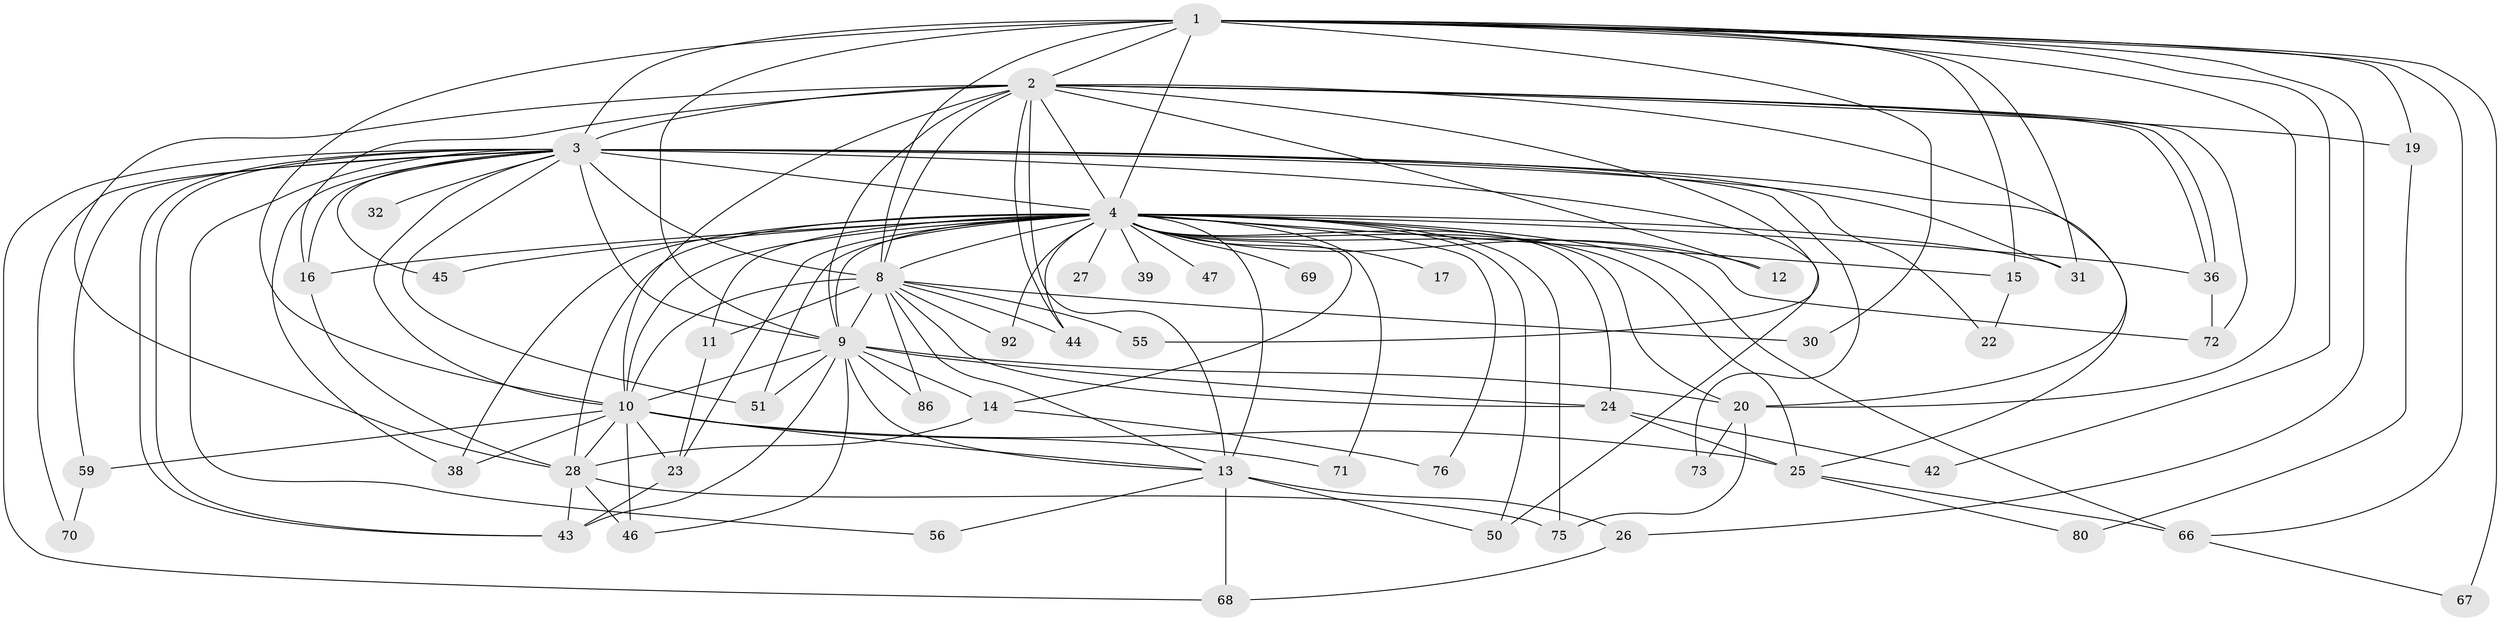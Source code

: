 // original degree distribution, {19: 0.018691588785046728, 21: 0.009345794392523364, 20: 0.018691588785046728, 27: 0.009345794392523364, 16: 0.009345794392523364, 39: 0.009345794392523364, 14: 0.009345794392523364, 18: 0.009345794392523364, 3: 0.24299065420560748, 2: 0.514018691588785, 10: 0.009345794392523364, 5: 0.037383177570093455, 4: 0.09345794392523364, 7: 0.009345794392523364}
// Generated by graph-tools (version 1.1) at 2025/13/03/09/25 04:13:40]
// undirected, 53 vertices, 134 edges
graph export_dot {
graph [start="1"]
  node [color=gray90,style=filled];
  1;
  2 [super="+79+34+35"];
  3 [super="+57+5"];
  4 [super="+53+6+97+98+95"];
  8;
  9;
  10 [super="+63"];
  11;
  12;
  13 [super="+100+78+21"];
  14 [super="+61"];
  15 [super="+91"];
  16;
  17;
  19;
  20 [super="+93+49+62"];
  22;
  23 [super="+74"];
  24 [super="+48"];
  25 [super="+29"];
  26;
  27;
  28 [super="+84+106+102+52"];
  30;
  31 [super="+88"];
  32;
  36 [super="+94+40"];
  38;
  39;
  42;
  43 [super="+60+54"];
  44;
  45;
  46;
  47;
  50 [super="+87"];
  51 [super="+58"];
  55;
  56;
  59;
  66 [super="+104"];
  67;
  68;
  69;
  70;
  71;
  72 [super="+99"];
  73;
  75;
  76;
  80;
  86;
  92;
  1 -- 2 [weight=2];
  1 -- 3 [weight=3];
  1 -- 4 [weight=2];
  1 -- 8;
  1 -- 9;
  1 -- 10;
  1 -- 15;
  1 -- 19;
  1 -- 20;
  1 -- 26;
  1 -- 30;
  1 -- 42;
  1 -- 67;
  1 -- 66;
  1 -- 31;
  2 -- 3 [weight=4];
  2 -- 4 [weight=3];
  2 -- 8 [weight=2];
  2 -- 9;
  2 -- 10 [weight=2];
  2 -- 12;
  2 -- 19;
  2 -- 36;
  2 -- 36;
  2 -- 28;
  2 -- 16;
  2 -- 44;
  2 -- 20;
  2 -- 72;
  2 -- 13;
  2 -- 55;
  3 -- 4 [weight=9];
  3 -- 8 [weight=4];
  3 -- 9 [weight=3];
  3 -- 10 [weight=3];
  3 -- 22;
  3 -- 43;
  3 -- 43;
  3 -- 56;
  3 -- 59;
  3 -- 68;
  3 -- 38;
  3 -- 50;
  3 -- 32 [weight=2];
  3 -- 70;
  3 -- 73;
  3 -- 45;
  3 -- 16;
  3 -- 51;
  3 -- 25;
  3 -- 31;
  4 -- 8 [weight=2];
  4 -- 9 [weight=3];
  4 -- 10 [weight=3];
  4 -- 11;
  4 -- 12;
  4 -- 17 [weight=3];
  4 -- 25 [weight=2];
  4 -- 27 [weight=2];
  4 -- 28;
  4 -- 31;
  4 -- 39 [weight=2];
  4 -- 45;
  4 -- 47 [weight=2];
  4 -- 69 [weight=2];
  4 -- 72;
  4 -- 23;
  4 -- 20;
  4 -- 13 [weight=3];
  4 -- 66;
  4 -- 71;
  4 -- 75;
  4 -- 14 [weight=2];
  4 -- 15 [weight=2];
  4 -- 16;
  4 -- 76;
  4 -- 92;
  4 -- 36 [weight=2];
  4 -- 38;
  4 -- 44;
  4 -- 50;
  4 -- 51;
  4 -- 24;
  8 -- 9;
  8 -- 10;
  8 -- 11;
  8 -- 24;
  8 -- 30;
  8 -- 44;
  8 -- 55;
  8 -- 86;
  8 -- 92;
  8 -- 13;
  9 -- 10;
  9 -- 13 [weight=2];
  9 -- 14;
  9 -- 20 [weight=2];
  9 -- 24;
  9 -- 46;
  9 -- 51;
  9 -- 86;
  9 -- 43;
  10 -- 23;
  10 -- 25;
  10 -- 28;
  10 -- 38;
  10 -- 46;
  10 -- 59;
  10 -- 71;
  10 -- 13;
  11 -- 23;
  13 -- 26;
  13 -- 50;
  13 -- 56;
  13 -- 68;
  14 -- 76;
  14 -- 28;
  15 -- 22;
  16 -- 28;
  19 -- 80;
  20 -- 75;
  20 -- 73;
  23 -- 43;
  24 -- 42;
  24 -- 25;
  25 -- 80;
  25 -- 66;
  26 -- 68;
  28 -- 75;
  28 -- 46;
  28 -- 43;
  36 -- 72;
  59 -- 70;
  66 -- 67;
}
